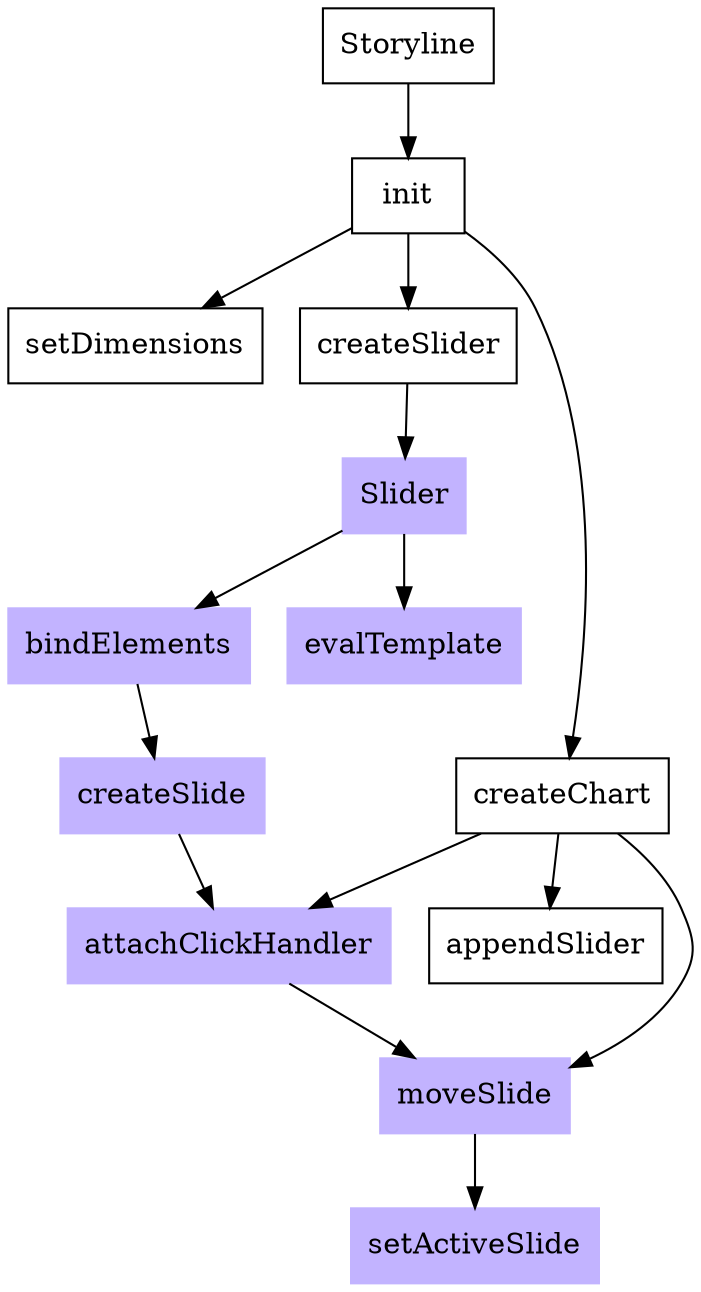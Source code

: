 digraph G {
  node [shape=box];
  Storyline -> init;
  init -> setDimensions;
  init -> createSlider;
  init -> createChart -> appendSlider

  node [shape=box,style=filled,color=".7 .3 1.0"];
  createChart -> moveSlide
  createChart -> attachClickHandler;
  createSlider -> Slider;
  Slider -> bindElements -> createSlide -> attachClickHandler -> moveSlide -> setActiveSlide;
  Slider -> evalTemplate;
}
